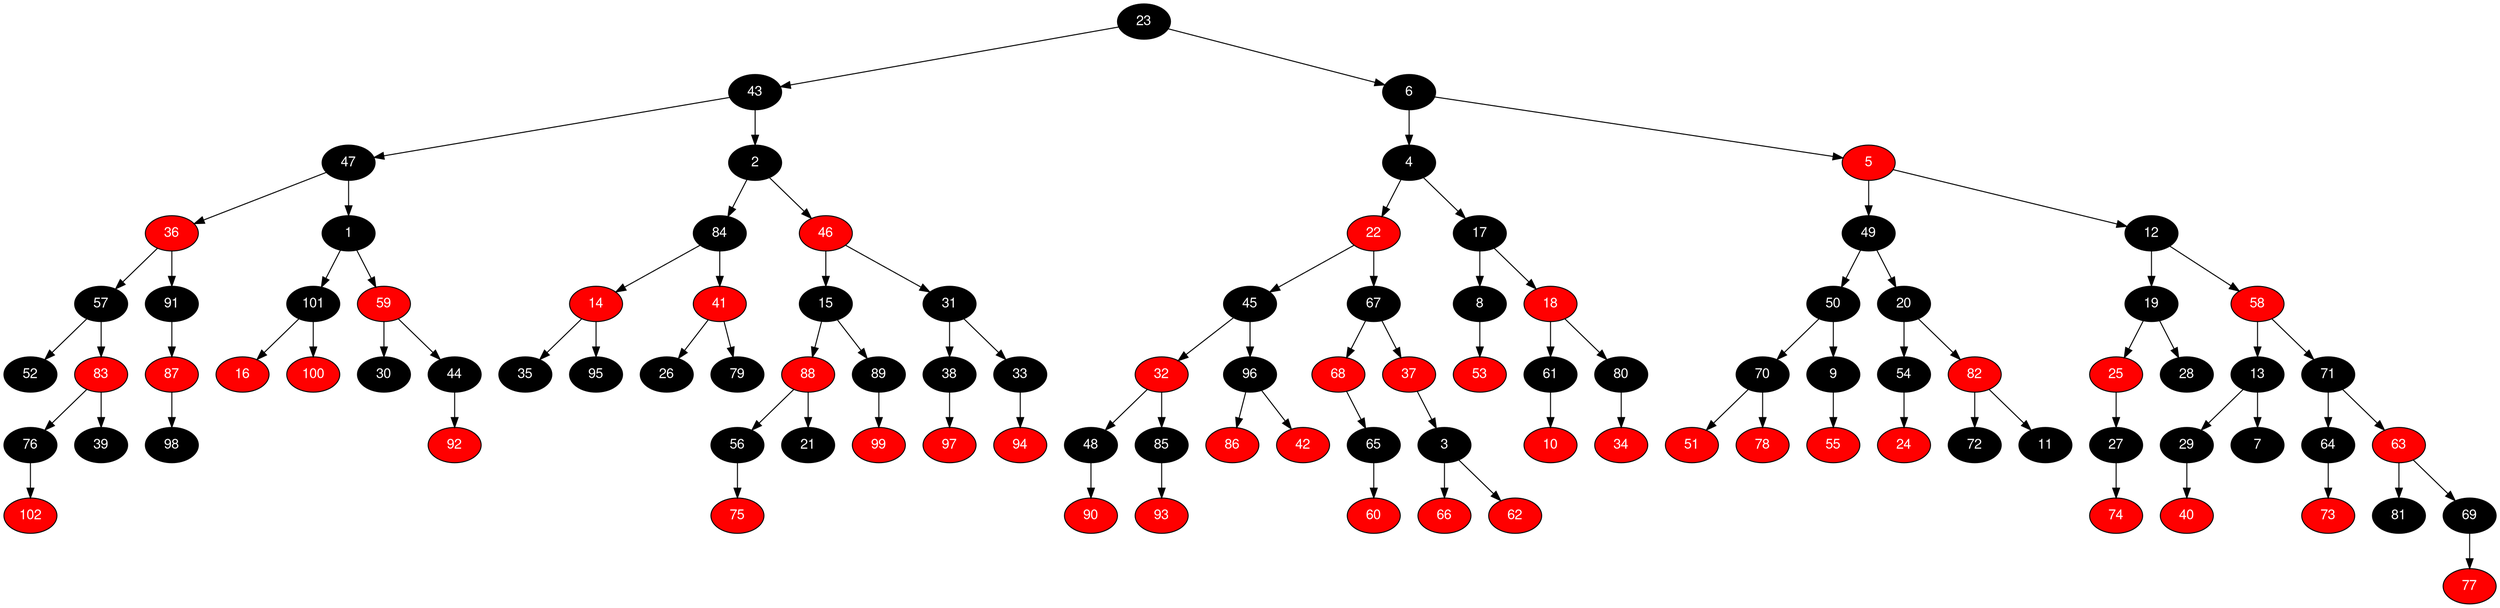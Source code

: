 digraph RB_Teste {
	node [fontname="Helvetica,Arial,sans-serif" style="filled"]
	edge [fontname="Helvetica,Arial,sans-serif" color="black"]

	{
		node [fillcolor=" black" fontcolor=" white"] 23 
		node [fillcolor=" black" fontcolor=" white"] 43 
		node [fillcolor=" black" fontcolor=" white"] 47 
		node [fillcolor=" red" fontcolor=" white"] 36 
		node [fillcolor=" black" fontcolor=" white"] 57 
		node [fillcolor=" black" fontcolor=" white"] 52 
		node [fillcolor=" red" fontcolor=" white"] 83 
		node [fillcolor=" black" fontcolor=" white"] 76 
		node [fillcolor=" red" fontcolor=" white"] 102 
		node [fillcolor=" black" fontcolor=" white"] 39 
		node [fillcolor=" black" fontcolor=" white"] 91 
		node [fillcolor=" red" fontcolor=" white"] 87 
		node [fillcolor=" black" fontcolor=" white"] 98 
		node [fillcolor=" black" fontcolor=" white"] 1 
		node [fillcolor=" black" fontcolor=" white"] 101 
		node [fillcolor=" red" fontcolor=" white"] 16 
		node [fillcolor=" red" fontcolor=" white"] 100 
		node [fillcolor=" red" fontcolor=" white"] 59 
		node [fillcolor=" black" fontcolor=" white"] 30 
		node [fillcolor=" black" fontcolor=" white"] 44 
		node [fillcolor=" red" fontcolor=" white"] 92 
		node [fillcolor=" black" fontcolor=" white"] 2 
		node [fillcolor=" black" fontcolor=" white"] 84 
		node [fillcolor=" red" fontcolor=" white"] 14 
		node [fillcolor=" black" fontcolor=" white"] 35 
		node [fillcolor=" black" fontcolor=" white"] 95 
		node [fillcolor=" red" fontcolor=" white"] 41 
		node [fillcolor=" black" fontcolor=" white"] 26 
		node [fillcolor=" black" fontcolor=" white"] 79 
		node [fillcolor=" red" fontcolor=" white"] 46 
		node [fillcolor=" black" fontcolor=" white"] 15 
		node [fillcolor=" red" fontcolor=" white"] 88 
		node [fillcolor=" black" fontcolor=" white"] 56 
		node [fillcolor=" red" fontcolor=" white"] 75 
		node [fillcolor=" black" fontcolor=" white"] 21 
		node [fillcolor=" black" fontcolor=" white"] 89 
		node [fillcolor=" red" fontcolor=" white"] 99 
		node [fillcolor=" black" fontcolor=" white"] 31 
		node [fillcolor=" black" fontcolor=" white"] 38 
		node [fillcolor=" red" fontcolor=" white"] 97 
		node [fillcolor=" black" fontcolor=" white"] 33 
		node [fillcolor=" red" fontcolor=" white"] 94 
		node [fillcolor=" black" fontcolor=" white"] 6 
		node [fillcolor=" black" fontcolor=" white"] 4 
		node [fillcolor=" red" fontcolor=" white"] 22 
		node [fillcolor=" black" fontcolor=" white"] 45 
		node [fillcolor=" red" fontcolor=" white"] 32 
		node [fillcolor=" black" fontcolor=" white"] 48 
		node [fillcolor=" red" fontcolor=" white"] 90 
		node [fillcolor=" black" fontcolor=" white"] 85 
		node [fillcolor=" red" fontcolor=" white"] 93 
		node [fillcolor=" black" fontcolor=" white"] 96 
		node [fillcolor=" red" fontcolor=" white"] 86 
		node [fillcolor=" red" fontcolor=" white"] 42 
		node [fillcolor=" black" fontcolor=" white"] 67 
		node [fillcolor=" red" fontcolor=" white"] 68 
		node [fillcolor=" black" fontcolor=" white"] 65 
		node [fillcolor=" red" fontcolor=" white"] 60 
		node [fillcolor=" red" fontcolor=" white"] 37 
		node [fillcolor=" black" fontcolor=" white"] 3 
		node [fillcolor=" red" fontcolor=" white"] 66 
		node [fillcolor=" red" fontcolor=" white"] 62 
		node [fillcolor=" black" fontcolor=" white"] 17 
		node [fillcolor=" black" fontcolor=" white"] 8 
		node [fillcolor=" red" fontcolor=" white"] 53 
		node [fillcolor=" red" fontcolor=" white"] 18 
		node [fillcolor=" black" fontcolor=" white"] 61 
		node [fillcolor=" red" fontcolor=" white"] 10 
		node [fillcolor=" black" fontcolor=" white"] 80 
		node [fillcolor=" red" fontcolor=" white"] 34 
		node [fillcolor=" red" fontcolor=" white"] 5 
		node [fillcolor=" black" fontcolor=" white"] 49 
		node [fillcolor=" black" fontcolor=" white"] 50 
		node [fillcolor=" black" fontcolor=" white"] 70 
		node [fillcolor=" red" fontcolor=" white"] 51 
		node [fillcolor=" red" fontcolor=" white"] 78 
		node [fillcolor=" black" fontcolor=" white"] 9 
		node [fillcolor=" red" fontcolor=" white"] 55 
		node [fillcolor=" black" fontcolor=" white"] 20 
		node [fillcolor=" black" fontcolor=" white"] 54 
		node [fillcolor=" red" fontcolor=" white"] 24 
		node [fillcolor=" red" fontcolor=" white"] 82 
		node [fillcolor=" black" fontcolor=" white"] 72 
		node [fillcolor=" black" fontcolor=" white"] 11 
		node [fillcolor=" black" fontcolor=" white"] 12 
		node [fillcolor=" black" fontcolor=" white"] 19 
		node [fillcolor=" red" fontcolor=" white"] 25 
		node [fillcolor=" black" fontcolor=" white"] 27 
		node [fillcolor=" red" fontcolor=" white"] 74 
		node [fillcolor=" black" fontcolor=" white"] 28 
		node [fillcolor=" red" fontcolor=" white"] 58 
		node [fillcolor=" black" fontcolor=" white"] 13 
		node [fillcolor=" black" fontcolor=" white"] 29 
		node [fillcolor=" red" fontcolor=" white"] 40 
		node [fillcolor=" black" fontcolor=" white"] 7 
		node [fillcolor=" black" fontcolor=" white"] 71 
		node [fillcolor=" black" fontcolor=" white"] 64 
		node [fillcolor=" red" fontcolor=" white"] 73 
		node [fillcolor=" red" fontcolor=" white"] 63 
		node [fillcolor=" black" fontcolor=" white"] 81 
		node [fillcolor=" black" fontcolor=" white"] 69 
		node [fillcolor=" red" fontcolor=" white"] 77 
	}

	23 -> 43 
	23 -> 6 
	43 -> 47 
	43 -> 2 
	47 -> 36 
	47 -> 1 
	36 -> 57 
	36 -> 91 
	57 -> 52 
	57 -> 83 
	83 -> 76 
	83 -> 39 
	76 -> 102 
	91 -> 87 
	87 -> 98 
	1 -> 101 
	1 -> 59 
	101 -> 16 
	101 -> 100 
	59 -> 30 
	59 -> 44 
	44 -> 92 
	2 -> 84 
	2 -> 46 
	84 -> 14 
	84 -> 41 
	14 -> 35 
	14 -> 95 
	41 -> 26 
	41 -> 79 
	46 -> 15 
	46 -> 31 
	15 -> 88 
	15 -> 89 
	88 -> 56 
	88 -> 21 
	56 -> 75 
	89 -> 99 
	31 -> 38 
	31 -> 33 
	38 -> 97 
	33 -> 94 
	6 -> 4 
	6 -> 5 
	4 -> 22 
	4 -> 17 
	22 -> 45 
	22 -> 67 
	45 -> 32 
	45 -> 96 
	32 -> 48 
	32 -> 85 
	48 -> 90 
	85 -> 93 
	96 -> 86 
	96 -> 42 
	67 -> 68 
	67 -> 37 
	68 -> 65 
	65 -> 60 
	37 -> 3 
	3 -> 66 
	3 -> 62 
	17 -> 8 
	17 -> 18 
	8 -> 53 
	18 -> 61 
	18 -> 80 
	61 -> 10 
	80 -> 34 
	5 -> 49 
	5 -> 12 
	49 -> 50 
	49 -> 20 
	50 -> 70 
	50 -> 9 
	70 -> 51 
	70 -> 78 
	9 -> 55 
	20 -> 54 
	20 -> 82 
	54 -> 24 
	82 -> 72 
	82 -> 11 
	12 -> 19 
	12 -> 58 
	19 -> 25 
	19 -> 28 
	25 -> 27 
	27 -> 74 
	58 -> 13 
	58 -> 71 
	13 -> 29 
	13 -> 7 
	29 -> 40 
	71 -> 64 
	71 -> 63 
	64 -> 73 
	63 -> 81 
	63 -> 69 
	69 -> 77 
}
